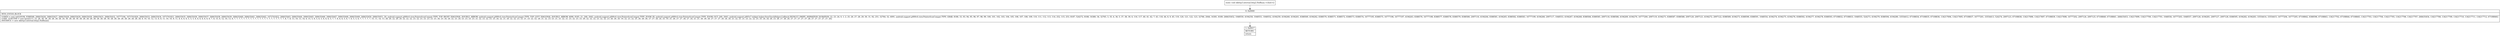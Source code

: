 digraph "CFG forokhttp3.internal.http2.Huffman.\<clinit\>()V" {
Node_0 [shape=record,label="{0\:\ 0x0000|MTH_ENTER_BLOCK\l|CODES = new int[]\{8184, 8388568, 268435426, 268435427, 268435428, 268435429, 268435430, 268435431, 268435432, 16777194, 1073741820, 268435433, 268435434, 1073741821, 268435435, 268435436, 268435437, 268435438, 268435439, 268435440, 268435441, 268435442, 1073741822, 268435443, 268435444, 268435445, 268435446, 268435447, 268435448, 268435449, 268435450, 268435451, 20, android.support.p000v4.view.PointerIconCompat.TYPE_TOP_RIGHT_DIAGONAL_DOUBLE_ARROW, android.support.p000v4.view.PointerIconCompat.TYPE_TOP_LEFT_DIAGONAL_DOUBLE_ARROW, 4090, 8185, 21, 248, 2042, android.support.p000v4.view.PointerIconCompat.TYPE_ZOOM_IN, android.support.p000v4.view.PointerIconCompat.TYPE_ZOOM_OUT, 249, 2043, android.support.p003v7.widget.helper.ItemTouchHelper.Callback.DEFAULT_SWIPE_ANIMATION_DURATION, 22, 23, 24, 0, 1, 2, 25, 26, 27, 28, 29, 30, 31, 92, 251, 32764, 32, 4091, android.support.p000v4.view.PointerIconCompat.TYPE_GRAB, 8186, 33, 93, 94, 95, 96, 97, 98, 99, 100, 101, 102, 103, 104, 105, 106, 107, 108, 109, 110, 111, 112, 113, 114, 252, 115, 253, 8187, 524272, 8188, 16380, 34, 32765, 3, 35, 4, 36, 5, 37, 38, 39, 6, 116, 117, 40, 41, 42, 7, 43, 118, 44, 8, 9, 45, 119, 120, 121, 122, 123, 32766, 2044, 16381, 8189, 268435452, 1048550, 4194258, 1048551, 1048552, 4194259, 4194260, 4194261, 8388569, 4194262, 8388570, 8388571, 8388572, 8388573, 8388574, 16777195, 8388575, 16777196, 16777197, 4194263, 8388576, 16777198, 8388577, 8388578, 8388579, 8388580, 2097116, 4194264, 8388581, 4194265, 8388582, 8388583, 16777199, 4194266, 2097117, 1048553, 4194267, 4194268, 8388584, 8388585, 2097118, 8388586, 4194269, 4194270, 16777200, 2097119, 4194271, 8388587, 8388588, 2097120, 2097121, 4194272, 2097122, 8388589, 4194273, 8388590, 8388591, 1048554, 4194274, 4194275, 4194276, 8388592, 4194277, 4194278, 8388593, 67108832, 67108833, 1048555, 524273, 4194279, 8388594, 4194280, 33554412, 67108834, 67108835, 67108836, 134217694, 134217695, 67108837, 16777201, 33554413, 524274, 2097123, 67108838, 134217696, 134217697, 67108839, 134217698, 16777202, 2097124, 2097125, 67108840, 67108841, 268435453, 134217699, 134217700, 134217701, 1048556, 16777203, 1048557, 2097126, 4194281, 2097127, 2097128, 8388595, 4194282, 4194283, 33554414, 33554415, 16777204, 16777205, 67108842, 8388596, 67108843, 134217702, 67108844, 67108845, 134217703, 134217704, 134217705, 134217706, 134217707, 268435454, 134217708, 134217709, 134217710, 134217711, 134217712, 67108846\}\lCODE_LENGTHS = new byte[]\{13, 23, 28, 28, 28, 28, 28, 28, 28, 24, 30, 28, 28, 30, 28, 28, 28, 28, 28, 28, 28, 28, 30, 28, 28, 28, 28, 28, 28, 28, 28, 28, 6, 10, 10, 12, 13, 6, 8, 11, 10, 10, 8, 11, 8, 6, 6, 6, 5, 5, 5, 6, 6, 6, 6, 6, 6, 6, 7, 8, 15, 6, 12, 10, 13, 6, 7, 7, 7, 7, 7, 7, 7, 7, 7, 7, 7, 7, 7, 7, 7, 7, 7, 7, 7, 7, 7, 7, 8, 7, 8, 13, 19, 13, 14, 6, 15, 5, 6, 5, 6, 5, 6, 6, 6, 5, 7, 7, 6, 6, 6, 5, 6, 7, 6, 5, 5, 6, 7, 7, 7, 7, 7, 15, 11, 14, 13, 28, 20, 22, 20, 20, 22, 22, 22, 23, 22, 23, 23, 23, 23, 23, 24, 23, 24, 24, 22, 23, 24, 23, 23, 23, 23, 21, 22, 23, 22, 23, 23, 24, 22, 21, 20, 22, 22, 23, 23, 21, 23, 22, 22, 24, 21, 22, 23, 23, 21, 21, 22, 21, 23, 22, 23, 23, 20, 22, 22, 22, 23, 22, 22, 23, 26, 26, 20, 19, 22, 23, 22, 25, 26, 26, 26, 27, 27, 26, 24, 25, 19, 21, 26, 27, 27, 26, 27, 24, 21, 21, 26, 26, 28, 27, 27, 27, 20, 24, 20, 21, 22, 21, 21, 23, 22, 22, 25, 25, 24, 24, 26, 23, 26, 27, 26, 26, 27, 27, 27, 27, 27, 28, 27, 27, 27, 27, 27, 26\}\lINSTANCE = new okhttp3.internal.http2.Huffman()\l}"];
Node_1 [shape=record,label="{1\:\ 0x0017|RETURN\l|return\l}"];
MethodNode[shape=record,label="{static void okhttp3.internal.http2.Huffman.\<clinit\>() }"];
MethodNode -> Node_0;
Node_0 -> Node_1;
}

